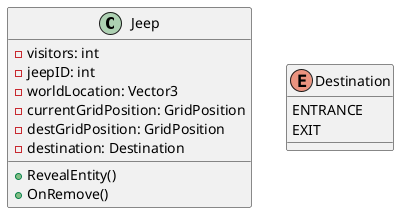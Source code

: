 @startuml

class Jeep{
 -visitors: int
 -jeepID: int
 -worldLocation: Vector3
 -currentGridPosition: GridPosition
 -destGridPosition: GridPosition
 -destination: Destination

 +RevealEntity()
 +OnRemove()
}

enum Destination{
    ENTRANCE
    EXIT
}


@enduml